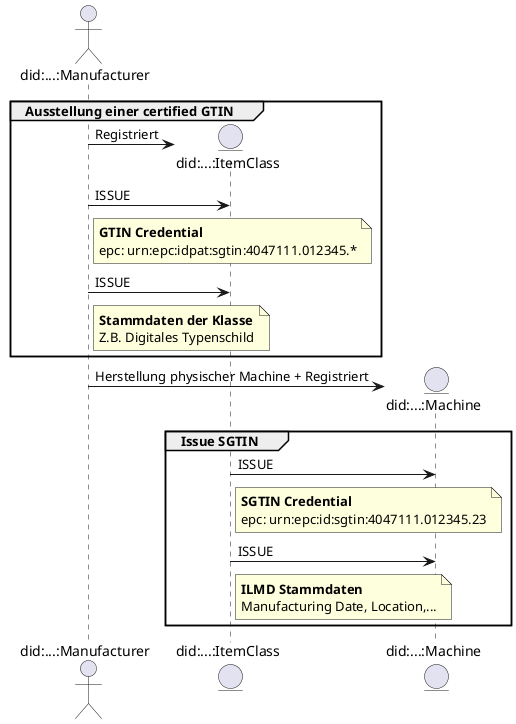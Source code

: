 @startuml
skinparam responseMessageBelowArrow true


actor "did:...:Manufacturer" as Manufacturer
entity "did:...:ItemClass" as gtin
entity "did:...:Machine" as Machine


group Ausstellung einer certified GTIN
    Manufacturer -> gtin ** : Registriert
    Manufacturer -> gtin : ISSUE
    note right of Manufacturer
        <b>GTIN Credential</b>
        epc: urn:epc:idpat:sgtin:4047111.012345.*
    end note

    Manufacturer -> gtin : ISSUE

    note right of Manufacturer
        <b>Stammdaten der Klasse</b>
        Z.B. Digitales Typenschild
    end note

end

Manufacturer -> Machine ** : Herstellung physischer Machine + Registriert


group Issue SGTIN
    gtin -> Machine : ISSUE
    note right of gtin
        <b>SGTIN Credential</b>
        epc: urn:epc:id:sgtin:4047111.012345.23
    end note

    gtin -> Machine : ISSUE
    note right of gtin
        <b>ILMD Stammdaten</b>
        Manufacturing Date, Location,...
    end note
end



@enduml
